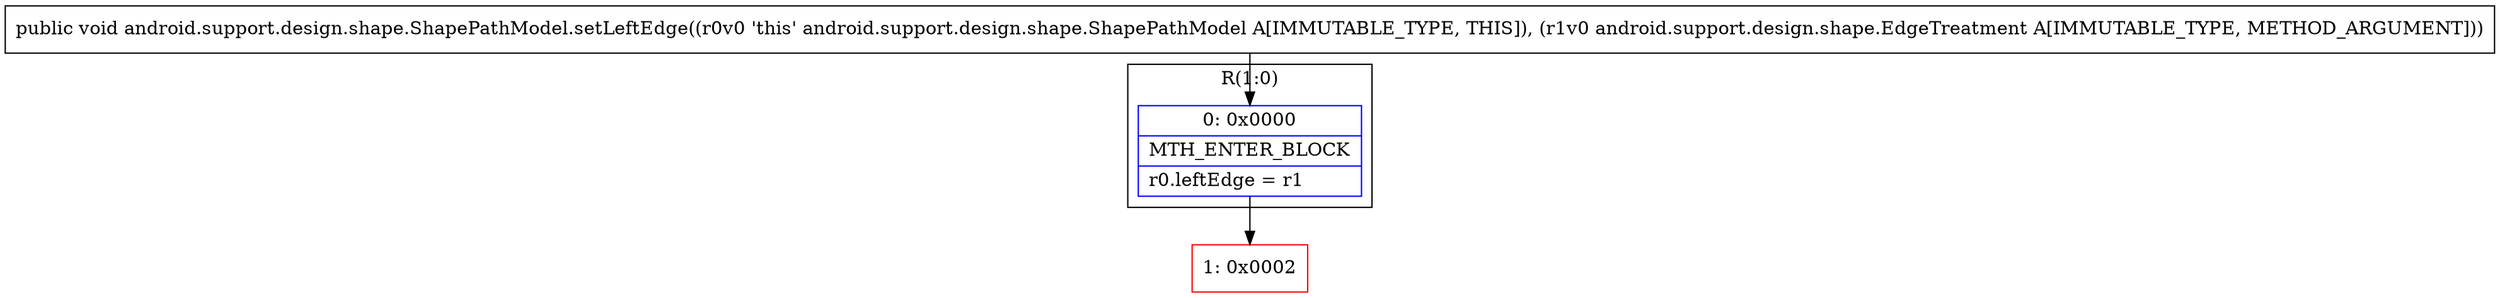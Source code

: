 digraph "CFG forandroid.support.design.shape.ShapePathModel.setLeftEdge(Landroid\/support\/design\/shape\/EdgeTreatment;)V" {
subgraph cluster_Region_93633098 {
label = "R(1:0)";
node [shape=record,color=blue];
Node_0 [shape=record,label="{0\:\ 0x0000|MTH_ENTER_BLOCK\l|r0.leftEdge = r1\l}"];
}
Node_1 [shape=record,color=red,label="{1\:\ 0x0002}"];
MethodNode[shape=record,label="{public void android.support.design.shape.ShapePathModel.setLeftEdge((r0v0 'this' android.support.design.shape.ShapePathModel A[IMMUTABLE_TYPE, THIS]), (r1v0 android.support.design.shape.EdgeTreatment A[IMMUTABLE_TYPE, METHOD_ARGUMENT])) }"];
MethodNode -> Node_0;
Node_0 -> Node_1;
}

